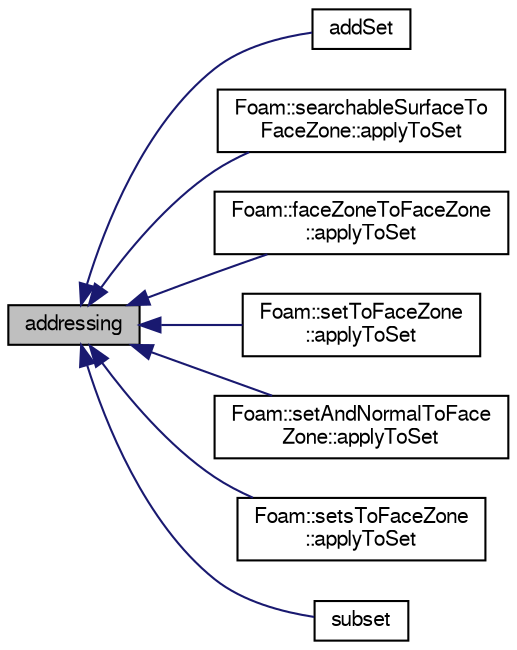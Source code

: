 digraph "addressing"
{
  bgcolor="transparent";
  edge [fontname="FreeSans",fontsize="10",labelfontname="FreeSans",labelfontsize="10"];
  node [fontname="FreeSans",fontsize="10",shape=record];
  rankdir="LR";
  Node1 [label="addressing",height=0.2,width=0.4,color="black", fillcolor="grey75", style="filled" fontcolor="black"];
  Node1 -> Node2 [dir="back",color="midnightblue",fontsize="10",style="solid",fontname="FreeSans"];
  Node2 [label="addSet",height=0.2,width=0.4,color="black",URL="$a00721.html#aac9372868e32f2c7de8b956890f035c2",tooltip="Add elements present in set. "];
  Node1 -> Node3 [dir="back",color="midnightblue",fontsize="10",style="solid",fontname="FreeSans"];
  Node3 [label="Foam::searchableSurfaceTo\lFaceZone::applyToSet",height=0.2,width=0.4,color="black",URL="$a02203.html#a9209c8f0dadc97abefaea99f168a85ae"];
  Node1 -> Node4 [dir="back",color="midnightblue",fontsize="10",style="solid",fontname="FreeSans"];
  Node4 [label="Foam::faceZoneToFaceZone\l::applyToSet",height=0.2,width=0.4,color="black",URL="$a00723.html#a9209c8f0dadc97abefaea99f168a85ae"];
  Node1 -> Node5 [dir="back",color="midnightblue",fontsize="10",style="solid",fontname="FreeSans"];
  Node5 [label="Foam::setToFaceZone\l::applyToSet",height=0.2,width=0.4,color="black",URL="$a02215.html#a9209c8f0dadc97abefaea99f168a85ae"];
  Node1 -> Node6 [dir="back",color="midnightblue",fontsize="10",style="solid",fontname="FreeSans"];
  Node6 [label="Foam::setAndNormalToFace\lZone::applyToSet",height=0.2,width=0.4,color="black",URL="$a02211.html#a9209c8f0dadc97abefaea99f168a85ae"];
  Node1 -> Node7 [dir="back",color="midnightblue",fontsize="10",style="solid",fontname="FreeSans"];
  Node7 [label="Foam::setsToFaceZone\l::applyToSet",height=0.2,width=0.4,color="black",URL="$a02212.html#a9209c8f0dadc97abefaea99f168a85ae"];
  Node1 -> Node8 [dir="back",color="midnightblue",fontsize="10",style="solid",fontname="FreeSans"];
  Node8 [label="subset",height=0.2,width=0.4,color="black",URL="$a00721.html#aca3bc27ef071fc2fccd797b459d8d979",tooltip="Subset contents. Only elements present in both sets remain. "];
}
